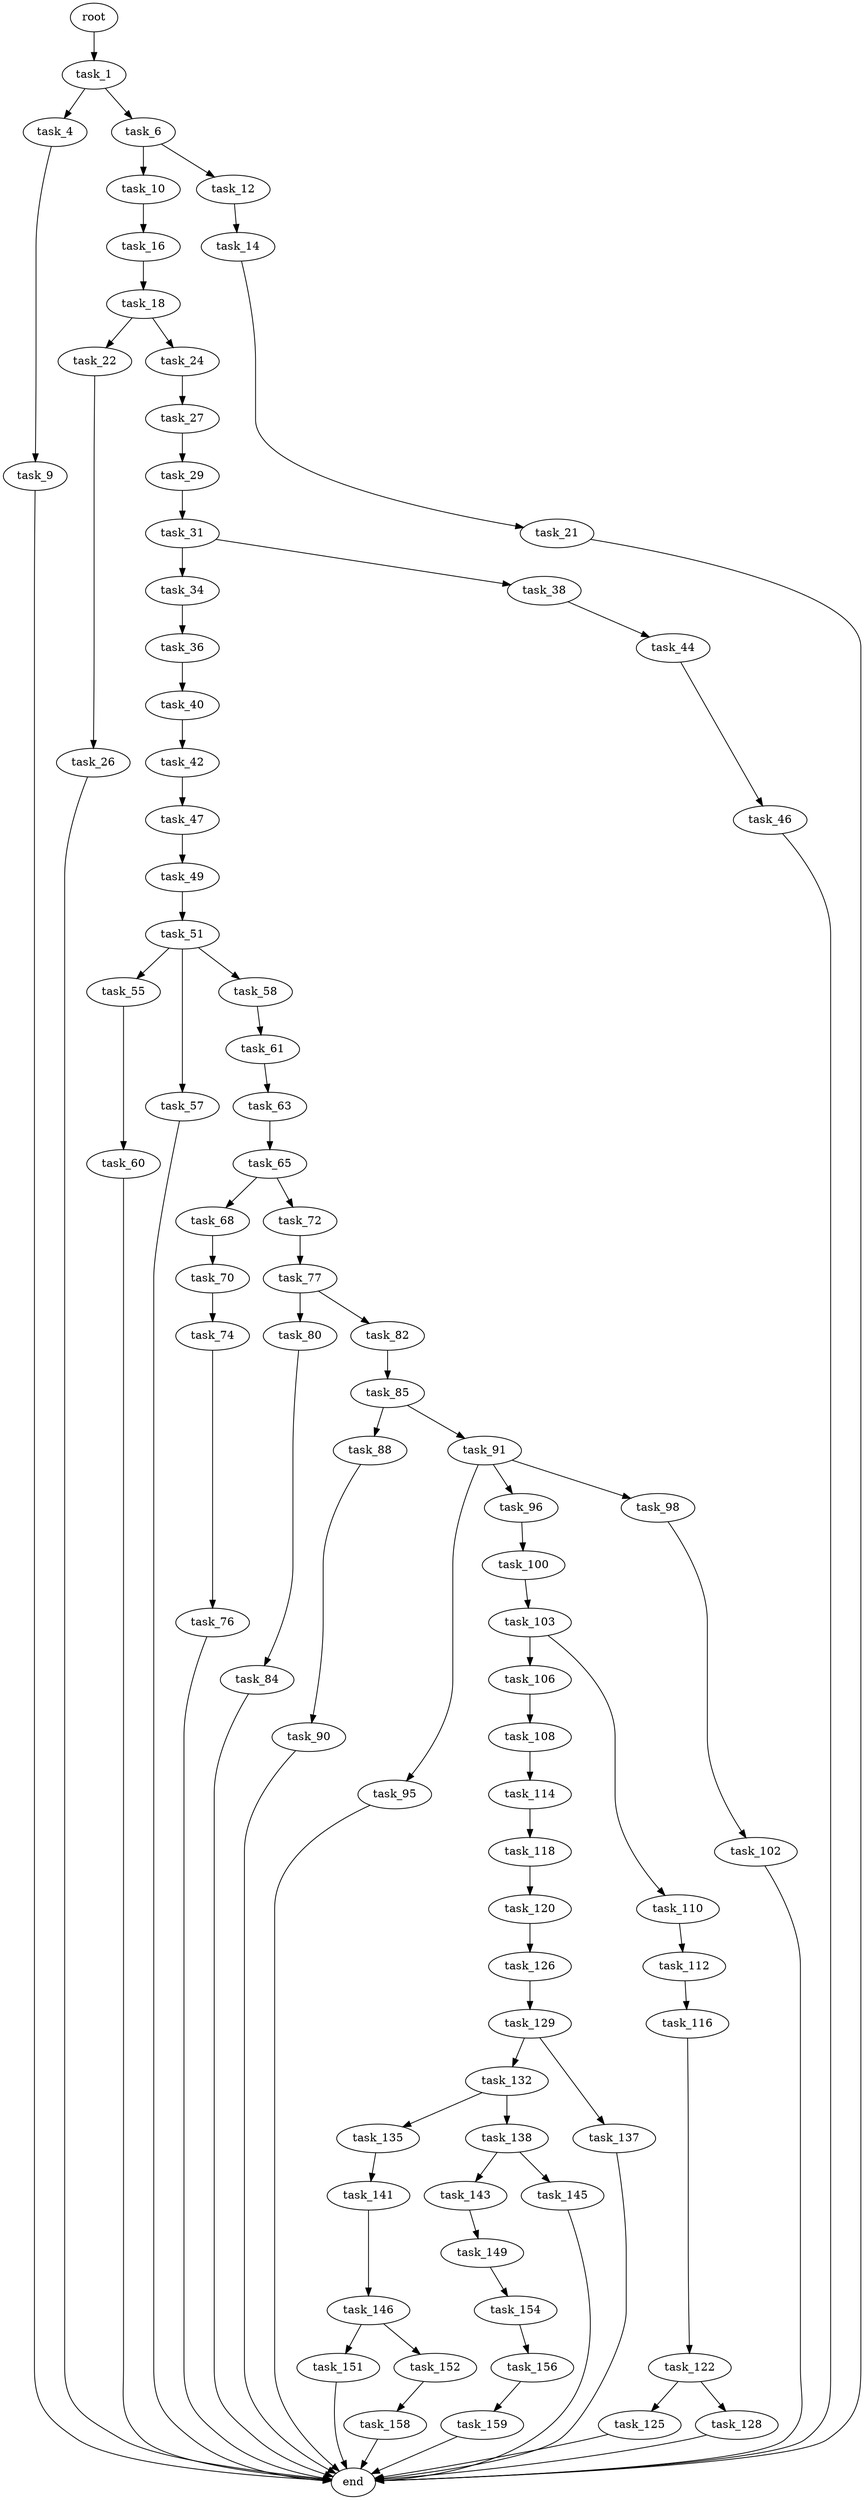 digraph G {
  root [size="0.000000"];
  task_1 [size="22161893168.000000"];
  task_4 [size="1073741824000.000000"];
  task_6 [size="1210538281.000000"];
  task_9 [size="6450642850.000000"];
  task_10 [size="194145346820.000000"];
  task_12 [size="202601676704.000000"];
  task_14 [size="782757789696.000000"];
  task_16 [size="3748343137.000000"];
  task_18 [size="38948137650.000000"];
  task_21 [size="19998974415.000000"];
  task_22 [size="1073741824000.000000"];
  task_24 [size="28746971419.000000"];
  task_26 [size="76145780652.000000"];
  task_27 [size="151280034574.000000"];
  task_29 [size="126055643635.000000"];
  task_31 [size="1958255630.000000"];
  task_34 [size="214589484453.000000"];
  task_36 [size="19103300189.000000"];
  task_38 [size="26689399166.000000"];
  task_40 [size="134217728000.000000"];
  task_42 [size="1756672028.000000"];
  task_44 [size="8589934592.000000"];
  task_46 [size="231928233984.000000"];
  task_47 [size="3526193524.000000"];
  task_49 [size="6262175620.000000"];
  task_51 [size="6559136295.000000"];
  task_55 [size="150323444732.000000"];
  task_57 [size="327331018223.000000"];
  task_58 [size="505167184090.000000"];
  task_60 [size="6095656640.000000"];
  task_61 [size="19465069459.000000"];
  task_63 [size="368293445632.000000"];
  task_65 [size="233100364243.000000"];
  task_68 [size="782757789696.000000"];
  task_70 [size="4623862792.000000"];
  task_72 [size="9532678136.000000"];
  task_74 [size="10442084770.000000"];
  task_76 [size="231928233984.000000"];
  task_77 [size="73638763471.000000"];
  task_80 [size="28991029248.000000"];
  task_82 [size="86543379063.000000"];
  task_84 [size="16245998114.000000"];
  task_85 [size="910223610021.000000"];
  task_88 [size="543391087925.000000"];
  task_90 [size="5248511092.000000"];
  task_91 [size="93484202617.000000"];
  task_95 [size="420439770158.000000"];
  task_96 [size="134217728000.000000"];
  task_98 [size="5982729966.000000"];
  task_100 [size="5331903102.000000"];
  task_102 [size="2058144202.000000"];
  task_103 [size="25892517679.000000"];
  task_106 [size="1073741824000.000000"];
  task_108 [size="14113258972.000000"];
  task_110 [size="28991029248.000000"];
  task_112 [size="782757789696.000000"];
  task_114 [size="102669865362.000000"];
  task_116 [size="101611950676.000000"];
  task_118 [size="21509753817.000000"];
  task_120 [size="68719476736.000000"];
  task_122 [size="39330636463.000000"];
  task_125 [size="68719476736.000000"];
  task_126 [size="447501551917.000000"];
  task_128 [size="368293445632.000000"];
  task_129 [size="48996943289.000000"];
  task_132 [size="668987436354.000000"];
  task_135 [size="32203095440.000000"];
  task_137 [size="543402479423.000000"];
  task_138 [size="40394373740.000000"];
  task_141 [size="549755813888.000000"];
  task_143 [size="50089110308.000000"];
  task_145 [size="8589934592.000000"];
  task_146 [size="549756128567.000000"];
  task_149 [size="184797616183.000000"];
  task_151 [size="8589934592.000000"];
  task_152 [size="458578044527.000000"];
  task_154 [size="933945155446.000000"];
  task_156 [size="8589934592.000000"];
  task_158 [size="22131761147.000000"];
  task_159 [size="174496611167.000000"];
  end [size="0.000000"];

  root -> task_1 [size="1.000000"];
  task_1 -> task_4 [size="411041792.000000"];
  task_1 -> task_6 [size="411041792.000000"];
  task_4 -> task_9 [size="838860800.000000"];
  task_6 -> task_10 [size="33554432.000000"];
  task_6 -> task_12 [size="33554432.000000"];
  task_9 -> end [size="1.000000"];
  task_10 -> task_16 [size="679477248.000000"];
  task_12 -> task_14 [size="301989888.000000"];
  task_14 -> task_21 [size="679477248.000000"];
  task_16 -> task_18 [size="75497472.000000"];
  task_18 -> task_22 [size="75497472.000000"];
  task_18 -> task_24 [size="75497472.000000"];
  task_21 -> end [size="1.000000"];
  task_22 -> task_26 [size="838860800.000000"];
  task_24 -> task_27 [size="75497472.000000"];
  task_26 -> end [size="1.000000"];
  task_27 -> task_29 [size="411041792.000000"];
  task_29 -> task_31 [size="536870912.000000"];
  task_31 -> task_34 [size="33554432.000000"];
  task_31 -> task_38 [size="33554432.000000"];
  task_34 -> task_36 [size="301989888.000000"];
  task_36 -> task_40 [size="301989888.000000"];
  task_38 -> task_44 [size="75497472.000000"];
  task_40 -> task_42 [size="209715200.000000"];
  task_42 -> task_47 [size="33554432.000000"];
  task_44 -> task_46 [size="33554432.000000"];
  task_46 -> end [size="1.000000"];
  task_47 -> task_49 [size="75497472.000000"];
  task_49 -> task_51 [size="134217728.000000"];
  task_51 -> task_55 [size="134217728.000000"];
  task_51 -> task_57 [size="134217728.000000"];
  task_51 -> task_58 [size="134217728.000000"];
  task_55 -> task_60 [size="411041792.000000"];
  task_57 -> end [size="1.000000"];
  task_58 -> task_61 [size="411041792.000000"];
  task_60 -> end [size="1.000000"];
  task_61 -> task_63 [size="536870912.000000"];
  task_63 -> task_65 [size="411041792.000000"];
  task_65 -> task_68 [size="209715200.000000"];
  task_65 -> task_72 [size="209715200.000000"];
  task_68 -> task_70 [size="679477248.000000"];
  task_70 -> task_74 [size="75497472.000000"];
  task_72 -> task_77 [size="209715200.000000"];
  task_74 -> task_76 [size="33554432.000000"];
  task_76 -> end [size="1.000000"];
  task_77 -> task_80 [size="75497472.000000"];
  task_77 -> task_82 [size="75497472.000000"];
  task_80 -> task_84 [size="75497472.000000"];
  task_82 -> task_85 [size="209715200.000000"];
  task_84 -> end [size="1.000000"];
  task_85 -> task_88 [size="838860800.000000"];
  task_85 -> task_91 [size="838860800.000000"];
  task_88 -> task_90 [size="411041792.000000"];
  task_90 -> end [size="1.000000"];
  task_91 -> task_95 [size="134217728.000000"];
  task_91 -> task_96 [size="134217728.000000"];
  task_91 -> task_98 [size="134217728.000000"];
  task_95 -> end [size="1.000000"];
  task_96 -> task_100 [size="209715200.000000"];
  task_98 -> task_102 [size="134217728.000000"];
  task_100 -> task_103 [size="209715200.000000"];
  task_102 -> end [size="1.000000"];
  task_103 -> task_106 [size="536870912.000000"];
  task_103 -> task_110 [size="536870912.000000"];
  task_106 -> task_108 [size="838860800.000000"];
  task_108 -> task_114 [size="301989888.000000"];
  task_110 -> task_112 [size="75497472.000000"];
  task_112 -> task_116 [size="679477248.000000"];
  task_114 -> task_118 [size="75497472.000000"];
  task_116 -> task_122 [size="75497472.000000"];
  task_118 -> task_120 [size="33554432.000000"];
  task_120 -> task_126 [size="134217728.000000"];
  task_122 -> task_125 [size="33554432.000000"];
  task_122 -> task_128 [size="33554432.000000"];
  task_125 -> end [size="1.000000"];
  task_126 -> task_129 [size="411041792.000000"];
  task_128 -> end [size="1.000000"];
  task_129 -> task_132 [size="838860800.000000"];
  task_129 -> task_137 [size="838860800.000000"];
  task_132 -> task_135 [size="536870912.000000"];
  task_132 -> task_138 [size="536870912.000000"];
  task_135 -> task_141 [size="838860800.000000"];
  task_137 -> end [size="1.000000"];
  task_138 -> task_143 [size="33554432.000000"];
  task_138 -> task_145 [size="33554432.000000"];
  task_141 -> task_146 [size="536870912.000000"];
  task_143 -> task_149 [size="209715200.000000"];
  task_145 -> end [size="1.000000"];
  task_146 -> task_151 [size="679477248.000000"];
  task_146 -> task_152 [size="679477248.000000"];
  task_149 -> task_154 [size="134217728.000000"];
  task_151 -> end [size="1.000000"];
  task_152 -> task_158 [size="301989888.000000"];
  task_154 -> task_156 [size="679477248.000000"];
  task_156 -> task_159 [size="33554432.000000"];
  task_158 -> end [size="1.000000"];
  task_159 -> end [size="1.000000"];
}
